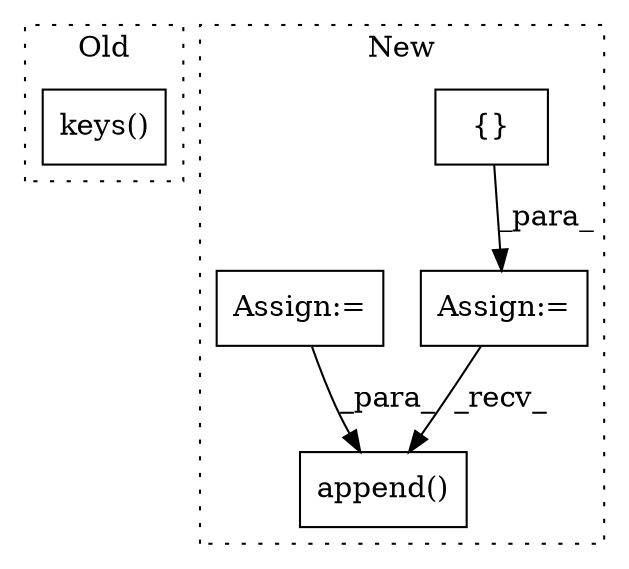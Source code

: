 digraph G {
subgraph cluster0 {
1 [label="keys()" a="75" s="842" l="22" shape="box"];
label = "Old";
style="dotted";
}
subgraph cluster1 {
2 [label="append()" a="75" s="1350,1390" l="21,1" shape="box"];
3 [label="{}" a="59" s="1079,1079" l="2,1" shape="box"];
4 [label="Assign:=" a="68" s="1076" l="3" shape="box"];
5 [label="Assign:=" a="68" s="1137" l="3" shape="box"];
label = "New";
style="dotted";
}
3 -> 4 [label="_para_"];
4 -> 2 [label="_recv_"];
5 -> 2 [label="_para_"];
}
